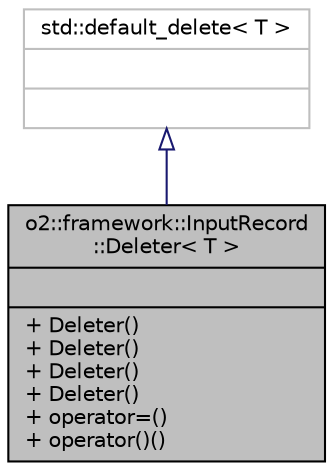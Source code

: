 digraph "o2::framework::InputRecord::Deleter&lt; T &gt;"
{
 // INTERACTIVE_SVG=YES
  bgcolor="transparent";
  edge [fontname="Helvetica",fontsize="10",labelfontname="Helvetica",labelfontsize="10"];
  node [fontname="Helvetica",fontsize="10",shape=record];
  Node1 [label="{o2::framework::InputRecord\l::Deleter\< T \>\n||+ Deleter()\l+ Deleter()\l+ Deleter()\l+ Deleter()\l+ operator=()\l+ operator()()\l}",height=0.2,width=0.4,color="black", fillcolor="grey75", style="filled", fontcolor="black"];
  Node2 -> Node1 [dir="back",color="midnightblue",fontsize="10",style="solid",arrowtail="onormal",fontname="Helvetica"];
  Node2 [label="{std::default_delete\< T \>\n||}",height=0.2,width=0.4,color="grey75"];
}
